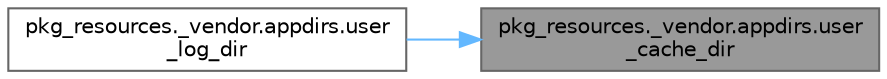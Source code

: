 digraph "pkg_resources._vendor.appdirs.user_cache_dir"
{
 // LATEX_PDF_SIZE
  bgcolor="transparent";
  edge [fontname=Helvetica,fontsize=10,labelfontname=Helvetica,labelfontsize=10];
  node [fontname=Helvetica,fontsize=10,shape=box,height=0.2,width=0.4];
  rankdir="RL";
  Node1 [id="Node000001",label="pkg_resources._vendor.appdirs.user\l_cache_dir",height=0.2,width=0.4,color="gray40", fillcolor="grey60", style="filled", fontcolor="black",tooltip=" "];
  Node1 -> Node2 [id="edge1_Node000001_Node000002",dir="back",color="steelblue1",style="solid",tooltip=" "];
  Node2 [id="Node000002",label="pkg_resources._vendor.appdirs.user\l_log_dir",height=0.2,width=0.4,color="grey40", fillcolor="white", style="filled",URL="$namespacepkg__resources_1_1__vendor_1_1appdirs.html#ae941a64f9fbfd411c84ff1e3ac02227a",tooltip=" "];
}
